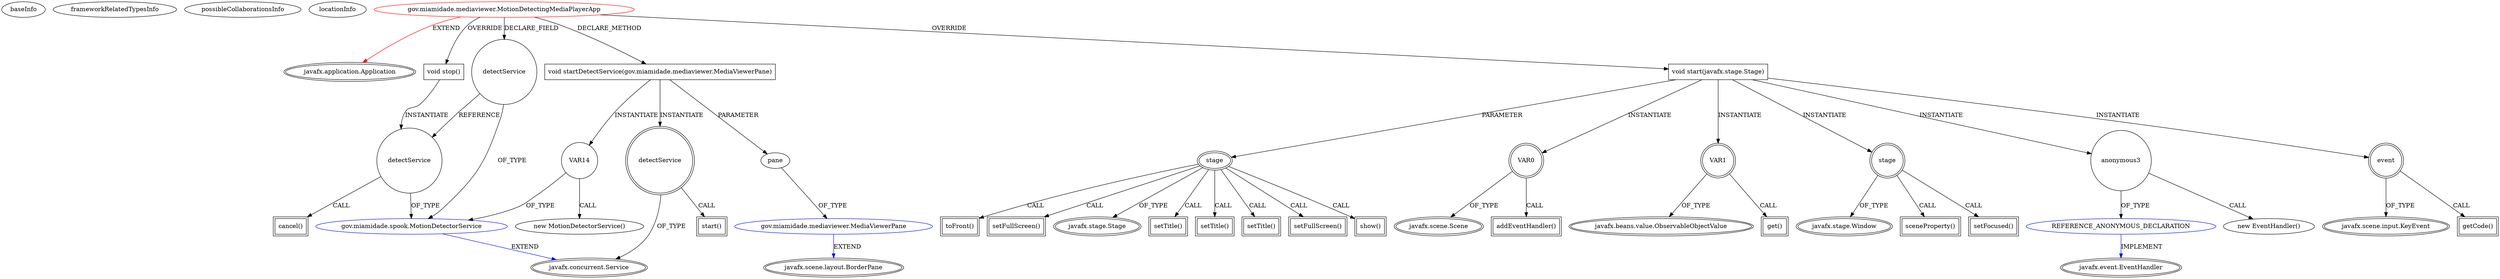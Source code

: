 digraph {
baseInfo[graphId=3626,category="extension_graph",isAnonymous=false,possibleRelation=true]
frameworkRelatedTypesInfo[0="javafx.application.Application"]
possibleCollaborationsInfo[0="3626~CLIENT_METHOD_DECLARATION-PARAMETER_DECLARATION-~javafx.application.Application ~javafx.scene.layout.BorderPane ~false~false",1="3626~OVERRIDING_METHOD_DECLARATION-INSTANTIATION-~javafx.application.Application ~javafx.event.EventHandler ~false~true",2="3626~CLIENT_METHOD_DECLARATION-INSTANTIATION-OVERRIDING_METHOD_DECLARATION-METHOD_CALL-FIELD_DECLARATION-~javafx.application.Application ~javafx.concurrent.Service ~false~false"]
locationInfo[projectName="miamidade-spook-detector",filePath="/miamidade-spook-detector/spook-detector-master/src/gov/miamidade/mediaviewer/MotionDetectingMediaPlayerApp.java",contextSignature="MotionDetectingMediaPlayerApp",graphId="3626"]
0[label="gov.miamidade.mediaviewer.MotionDetectingMediaPlayerApp",vertexType="ROOT_CLIENT_CLASS_DECLARATION",isFrameworkType=false,color=red]
1[label="javafx.application.Application",vertexType="FRAMEWORK_CLASS_TYPE",isFrameworkType=true,peripheries=2]
2[label="detectService",vertexType="FIELD_DECLARATION",isFrameworkType=false,shape=circle]
3[label="gov.miamidade.spook.MotionDetectorService",vertexType="REFERENCE_CLIENT_CLASS_DECLARATION",isFrameworkType=false,color=blue]
4[label="javafx.concurrent.Service",vertexType="FRAMEWORK_CLASS_TYPE",isFrameworkType=true,peripheries=2]
5[label="void start(javafx.stage.Stage)",vertexType="OVERRIDING_METHOD_DECLARATION",isFrameworkType=false,shape=box]
6[label="stage",vertexType="PARAMETER_DECLARATION",isFrameworkType=true,peripheries=2]
7[label="javafx.stage.Stage",vertexType="FRAMEWORK_CLASS_TYPE",isFrameworkType=true,peripheries=2]
8[label="VAR0",vertexType="VARIABLE_EXPRESION",isFrameworkType=true,peripheries=2,shape=circle]
10[label="javafx.scene.Scene",vertexType="FRAMEWORK_CLASS_TYPE",isFrameworkType=true,peripheries=2]
9[label="addEventHandler()",vertexType="INSIDE_CALL",isFrameworkType=true,peripheries=2,shape=box]
11[label="VAR1",vertexType="VARIABLE_EXPRESION",isFrameworkType=true,peripheries=2,shape=circle]
13[label="javafx.beans.value.ObservableObjectValue",vertexType="FRAMEWORK_INTERFACE_TYPE",isFrameworkType=true,peripheries=2]
12[label="get()",vertexType="INSIDE_CALL",isFrameworkType=true,peripheries=2,shape=box]
14[label="stage",vertexType="VARIABLE_EXPRESION",isFrameworkType=true,peripheries=2,shape=circle]
16[label="javafx.stage.Window",vertexType="FRAMEWORK_CLASS_TYPE",isFrameworkType=true,peripheries=2]
15[label="sceneProperty()",vertexType="INSIDE_CALL",isFrameworkType=true,peripheries=2,shape=box]
18[label="anonymous3",vertexType="VARIABLE_EXPRESION",isFrameworkType=false,shape=circle]
19[label="REFERENCE_ANONYMOUS_DECLARATION",vertexType="REFERENCE_ANONYMOUS_DECLARATION",isFrameworkType=false,color=blue]
20[label="javafx.event.EventHandler",vertexType="FRAMEWORK_INTERFACE_TYPE",isFrameworkType=true,peripheries=2]
17[label="new EventHandler()",vertexType="CONSTRUCTOR_CALL",isFrameworkType=false]
21[label="event",vertexType="VARIABLE_EXPRESION",isFrameworkType=true,peripheries=2,shape=circle]
23[label="javafx.scene.input.KeyEvent",vertexType="FRAMEWORK_CLASS_TYPE",isFrameworkType=true,peripheries=2]
22[label="getCode()",vertexType="INSIDE_CALL",isFrameworkType=true,peripheries=2,shape=box]
25[label="setTitle()",vertexType="INSIDE_CALL",isFrameworkType=true,peripheries=2,shape=box]
27[label="setTitle()",vertexType="INSIDE_CALL",isFrameworkType=true,peripheries=2,shape=box]
29[label="setTitle()",vertexType="INSIDE_CALL",isFrameworkType=true,peripheries=2,shape=box]
31[label="setFullScreen()",vertexType="INSIDE_CALL",isFrameworkType=true,peripheries=2,shape=box]
33[label="setFocused()",vertexType="INSIDE_CALL",isFrameworkType=true,peripheries=2,shape=box]
35[label="show()",vertexType="INSIDE_CALL",isFrameworkType=true,peripheries=2,shape=box]
37[label="toFront()",vertexType="INSIDE_CALL",isFrameworkType=true,peripheries=2,shape=box]
39[label="setFullScreen()",vertexType="INSIDE_CALL",isFrameworkType=true,peripheries=2,shape=box]
40[label="void stop()",vertexType="OVERRIDING_METHOD_DECLARATION",isFrameworkType=false,shape=box]
41[label="detectService",vertexType="VARIABLE_EXPRESION",isFrameworkType=false,shape=circle]
42[label="cancel()",vertexType="INSIDE_CALL",isFrameworkType=true,peripheries=2,shape=box]
44[label="void startDetectService(gov.miamidade.mediaviewer.MediaViewerPane)",vertexType="CLIENT_METHOD_DECLARATION",isFrameworkType=false,shape=box]
45[label="pane",vertexType="PARAMETER_DECLARATION",isFrameworkType=false]
46[label="gov.miamidade.mediaviewer.MediaViewerPane",vertexType="REFERENCE_CLIENT_CLASS_DECLARATION",isFrameworkType=false,color=blue]
47[label="javafx.scene.layout.BorderPane",vertexType="FRAMEWORK_CLASS_TYPE",isFrameworkType=true,peripheries=2]
49[label="VAR14",vertexType="VARIABLE_EXPRESION",isFrameworkType=false,shape=circle]
48[label="new MotionDetectorService()",vertexType="CONSTRUCTOR_CALL",isFrameworkType=false]
51[label="detectService",vertexType="VARIABLE_EXPRESION",isFrameworkType=true,peripheries=2,shape=circle]
52[label="start()",vertexType="INSIDE_CALL",isFrameworkType=true,peripheries=2,shape=box]
0->1[label="EXTEND",color=red]
0->2[label="DECLARE_FIELD"]
3->4[label="EXTEND",color=blue]
2->3[label="OF_TYPE"]
0->5[label="OVERRIDE"]
6->7[label="OF_TYPE"]
5->6[label="PARAMETER"]
5->8[label="INSTANTIATE"]
8->10[label="OF_TYPE"]
8->9[label="CALL"]
5->11[label="INSTANTIATE"]
11->13[label="OF_TYPE"]
11->12[label="CALL"]
5->14[label="INSTANTIATE"]
14->16[label="OF_TYPE"]
14->15[label="CALL"]
5->18[label="INSTANTIATE"]
19->20[label="IMPLEMENT",color=blue]
18->19[label="OF_TYPE"]
18->17[label="CALL"]
5->21[label="INSTANTIATE"]
21->23[label="OF_TYPE"]
21->22[label="CALL"]
6->25[label="CALL"]
6->27[label="CALL"]
6->29[label="CALL"]
6->31[label="CALL"]
14->33[label="CALL"]
6->35[label="CALL"]
6->37[label="CALL"]
6->39[label="CALL"]
0->40[label="OVERRIDE"]
40->41[label="INSTANTIATE"]
2->41[label="REFERENCE"]
41->3[label="OF_TYPE"]
41->42[label="CALL"]
0->44[label="DECLARE_METHOD"]
46->47[label="EXTEND",color=blue]
45->46[label="OF_TYPE"]
44->45[label="PARAMETER"]
44->49[label="INSTANTIATE"]
49->3[label="OF_TYPE"]
49->48[label="CALL"]
44->51[label="INSTANTIATE"]
51->4[label="OF_TYPE"]
51->52[label="CALL"]
}
